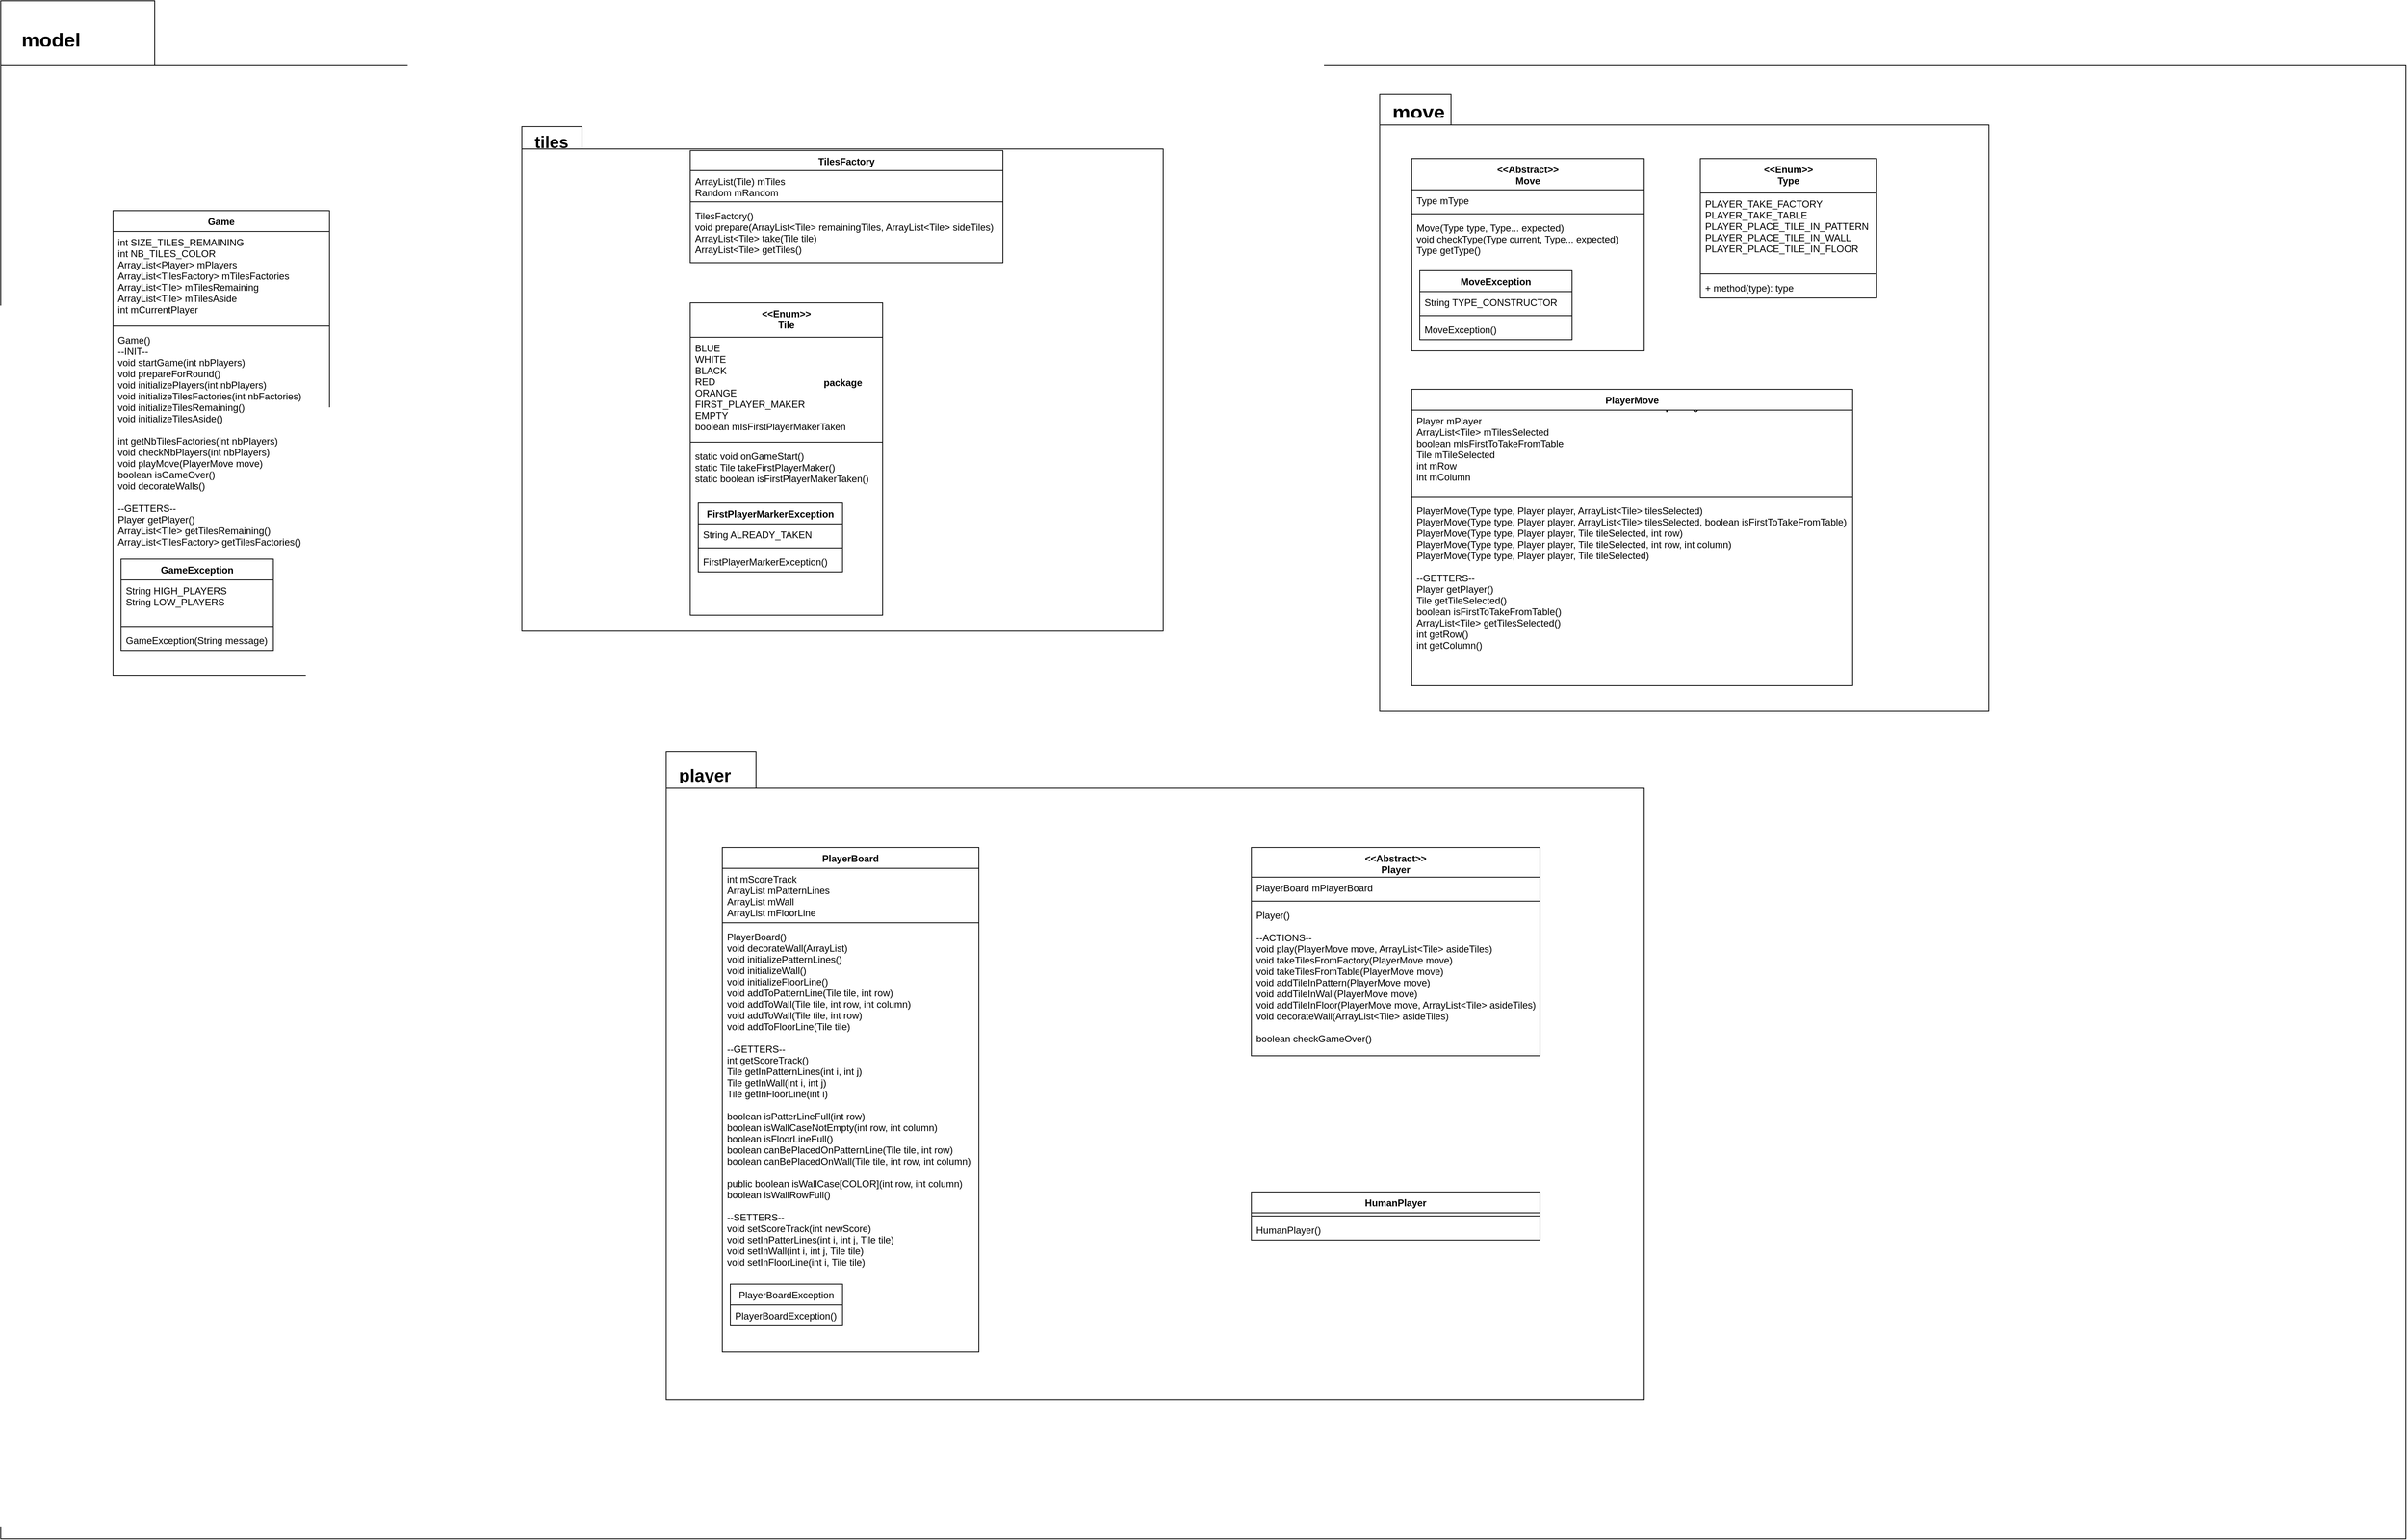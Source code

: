 <mxfile version="13.0.2" type="github">
  <diagram id="XCA9C4f2JsbgDVpI73ji" name="Page-1">
    <mxGraphModel dx="4024" dy="2411" grid="1" gridSize="10" guides="1" tooltips="1" connect="1" arrows="1" fold="1" page="1" pageScale="1" pageWidth="827" pageHeight="1169" math="0" shadow="0">
      <root>
        <mxCell id="0" />
        <mxCell id="1" parent="0" />
        <mxCell id="b1CXoUU1IrnRyMRFLuJq-70" value="" style="shape=folder;fontStyle=1;spacingTop=10;tabWidth=143;tabHeight=81;tabPosition=left;html=1;fontSize=12;" vertex="1" parent="1">
          <mxGeometry x="-860" y="-1017" width="3000" height="1920" as="geometry" />
        </mxCell>
        <mxCell id="b1CXoUU1IrnRyMRFLuJq-60" value="package" style="shape=folder;fontStyle=1;spacingTop=10;tabWidth=89;tabHeight=38;tabPosition=left;html=1;fontSize=12;" vertex="1" parent="1">
          <mxGeometry x="860" y="-900" width="760" height="770" as="geometry" />
        </mxCell>
        <mxCell id="b1CXoUU1IrnRyMRFLuJq-34" value="package" style="shape=folder;fontStyle=1;spacingTop=10;tabWidth=75;tabHeight=28;tabPosition=left;html=1;fontSize=12;" vertex="1" parent="1">
          <mxGeometry x="-210" y="-860" width="800" height="630" as="geometry" />
        </mxCell>
        <mxCell id="b1CXoUU1IrnRyMRFLuJq-10" value="" style="shape=folder;fontStyle=1;spacingTop=10;tabWidth=112;tabHeight=46;tabPosition=left;html=1;treeMoving=1;treeFolding=1;autosize=0;" vertex="1" parent="1">
          <mxGeometry x="-30" y="-80" width="1220" height="810" as="geometry" />
        </mxCell>
        <mxCell id="O8AdQkVKEZQIfbViCcOW-5" value="PlayerBoard&#xa;" style="swimlane;fontStyle=1;align=center;verticalAlign=top;childLayout=stackLayout;horizontal=1;startSize=26;horizontalStack=0;resizeParent=1;resizeParentMax=0;resizeLast=0;collapsible=1;marginBottom=0;" parent="1" vertex="1">
          <mxGeometry x="40" y="40" width="320" height="630" as="geometry" />
        </mxCell>
        <mxCell id="O8AdQkVKEZQIfbViCcOW-6" value="int mScoreTrack&#xa;ArrayList mPatternLines&#xa;ArrayList mWall&#xa;ArrayList mFloorLine" style="text;strokeColor=none;fillColor=none;align=left;verticalAlign=top;spacingLeft=4;spacingRight=4;overflow=hidden;rotatable=0;points=[[0,0.5],[1,0.5]];portConstraint=eastwest;" parent="O8AdQkVKEZQIfbViCcOW-5" vertex="1">
          <mxGeometry y="26" width="320" height="64" as="geometry" />
        </mxCell>
        <mxCell id="O8AdQkVKEZQIfbViCcOW-7" value="" style="line;strokeWidth=1;fillColor=none;align=left;verticalAlign=middle;spacingTop=-1;spacingLeft=3;spacingRight=3;rotatable=0;labelPosition=right;points=[];portConstraint=eastwest;" parent="O8AdQkVKEZQIfbViCcOW-5" vertex="1">
          <mxGeometry y="90" width="320" height="8" as="geometry" />
        </mxCell>
        <mxCell id="O8AdQkVKEZQIfbViCcOW-8" value="PlayerBoard()&#xa;void decorateWall(ArrayList)&#xa;void initializePatternLines()&#xa;void initializeWall()&#xa;void initializeFloorLine()&#xa;void addToPatternLine(Tile tile, int row)&#xa;void addToWall(Tile tile, int row, int column)&#xa;void addToWall(Tile tile, int row)&#xa;void addToFloorLine(Tile tile)&#xa;&#xa;--GETTERS--&#xa;int getScoreTrack()&#xa;Tile getInPatternLines(int i, int j)&#xa;Tile getInWall(int i, int j)&#xa;Tile getInFloorLine(int i)&#xa;&#xa;boolean isPatterLineFull(int row)&#xa;boolean isWallCaseNotEmpty(int row, int column)&#xa;boolean isFloorLineFull()&#xa;boolean canBePlacedOnPatternLine(Tile tile, int row)&#xa;boolean canBePlacedOnWall(Tile tile, int row, int column)&#xa;&#xa;public boolean isWallCase[COLOR](int row, int column)&#xa;boolean isWallRowFull()&#xa;&#xa;--SETTERS--&#xa;void setScoreTrack(int newScore)&#xa;void setInPatterLines(int i, int j, Tile tile)&#xa;void setInWall(int i, int j, Tile tile)&#xa;void setInFloorLine(int i, Tile tile)&#xa;" style="text;strokeColor=none;fillColor=none;align=left;verticalAlign=top;spacingLeft=4;spacingRight=4;overflow=hidden;rotatable=0;points=[[0,0.5],[1,0.5]];portConstraint=eastwest;" parent="O8AdQkVKEZQIfbViCcOW-5" vertex="1">
          <mxGeometry y="98" width="320" height="532" as="geometry" />
        </mxCell>
        <mxCell id="O8AdQkVKEZQIfbViCcOW-20" value="PlayerBoardException" style="swimlane;fontStyle=0;childLayout=stackLayout;horizontal=1;startSize=26;fillColor=none;horizontalStack=0;resizeParent=1;resizeParentMax=0;resizeLast=0;collapsible=1;marginBottom=0;" parent="1" vertex="1">
          <mxGeometry x="50" y="585" width="140" height="52" as="geometry" />
        </mxCell>
        <mxCell id="O8AdQkVKEZQIfbViCcOW-21" value="PlayerBoardException()" style="text;strokeColor=none;fillColor=none;align=left;verticalAlign=top;spacingLeft=4;spacingRight=4;overflow=hidden;rotatable=0;points=[[0,0.5],[1,0.5]];portConstraint=eastwest;" parent="O8AdQkVKEZQIfbViCcOW-20" vertex="1">
          <mxGeometry y="26" width="140" height="26" as="geometry" />
        </mxCell>
        <mxCell id="b1CXoUU1IrnRyMRFLuJq-11" value="player" style="text;strokeColor=none;fillColor=none;align=left;verticalAlign=top;spacingLeft=4;spacingRight=4;overflow=hidden;rotatable=0;points=[[0,0.5],[1,0.5]];portConstraint=eastwest;fontStyle=1;fontSize=22;" vertex="1" parent="1">
          <mxGeometry x="-20" y="-70" width="100" height="26" as="geometry" />
        </mxCell>
        <mxCell id="O8AdQkVKEZQIfbViCcOW-24" value="&lt;&lt;Abstract&gt;&gt;&#xa;Player" style="swimlane;fontStyle=1;align=center;verticalAlign=top;childLayout=stackLayout;horizontal=1;startSize=37;horizontalStack=0;resizeParent=1;resizeParentMax=0;resizeLast=0;collapsible=1;marginBottom=0;" parent="1" vertex="1">
          <mxGeometry x="700" y="40" width="360" height="260" as="geometry" />
        </mxCell>
        <mxCell id="O8AdQkVKEZQIfbViCcOW-25" value="PlayerBoard mPlayerBoard" style="text;strokeColor=none;fillColor=none;align=left;verticalAlign=top;spacingLeft=4;spacingRight=4;overflow=hidden;rotatable=0;points=[[0,0.5],[1,0.5]];portConstraint=eastwest;" parent="O8AdQkVKEZQIfbViCcOW-24" vertex="1">
          <mxGeometry y="37" width="360" height="26" as="geometry" />
        </mxCell>
        <mxCell id="O8AdQkVKEZQIfbViCcOW-26" value="" style="line;strokeWidth=1;fillColor=none;align=left;verticalAlign=middle;spacingTop=-1;spacingLeft=3;spacingRight=3;rotatable=0;labelPosition=right;points=[];portConstraint=eastwest;" parent="O8AdQkVKEZQIfbViCcOW-24" vertex="1">
          <mxGeometry y="63" width="360" height="8" as="geometry" />
        </mxCell>
        <mxCell id="O8AdQkVKEZQIfbViCcOW-27" value="Player()&#xa;&#xa;--ACTIONS--&#xa;void play(PlayerMove move, ArrayList&lt;Tile&gt; asideTiles)&#xa;void takeTilesFromFactory(PlayerMove move)&#xa;void takeTilesFromTable(PlayerMove move)&#xa;void addTileInPattern(PlayerMove move)&#xa;void addTileInWall(PlayerMove move)&#xa;void addTileInFloor(PlayerMove move, ArrayList&lt;Tile&gt; asideTiles)&#xa;void decorateWall(ArrayList&lt;Tile&gt; asideTiles)&#xa;&#xa;boolean checkGameOver()&#xa;" style="text;strokeColor=none;fillColor=none;align=left;verticalAlign=top;spacingLeft=4;spacingRight=4;overflow=hidden;rotatable=0;points=[[0,0.5],[1,0.5]];portConstraint=eastwest;" parent="O8AdQkVKEZQIfbViCcOW-24" vertex="1">
          <mxGeometry y="71" width="360" height="189" as="geometry" />
        </mxCell>
        <mxCell id="b1CXoUU1IrnRyMRFLuJq-6" value="HumanPlayer" style="swimlane;fontStyle=1;align=center;verticalAlign=top;childLayout=stackLayout;horizontal=1;startSize=26;horizontalStack=0;resizeParent=1;resizeParentMax=0;resizeLast=0;collapsible=1;marginBottom=0;" vertex="1" parent="1">
          <mxGeometry x="700" y="470" width="360" height="60" as="geometry" />
        </mxCell>
        <mxCell id="b1CXoUU1IrnRyMRFLuJq-8" value="" style="line;strokeWidth=1;fillColor=none;align=left;verticalAlign=middle;spacingTop=-1;spacingLeft=3;spacingRight=3;rotatable=0;labelPosition=right;points=[];portConstraint=eastwest;" vertex="1" parent="b1CXoUU1IrnRyMRFLuJq-6">
          <mxGeometry y="26" width="360" height="8" as="geometry" />
        </mxCell>
        <mxCell id="b1CXoUU1IrnRyMRFLuJq-9" value="HumanPlayer()" style="text;strokeColor=none;fillColor=none;align=left;verticalAlign=top;spacingLeft=4;spacingRight=4;overflow=hidden;rotatable=0;points=[[0,0.5],[1,0.5]];portConstraint=eastwest;" vertex="1" parent="b1CXoUU1IrnRyMRFLuJq-6">
          <mxGeometry y="34" width="360" height="26" as="geometry" />
        </mxCell>
        <mxCell id="b1CXoUU1IrnRyMRFLuJq-18" value="TilesFactory" style="swimlane;fontStyle=1;align=center;verticalAlign=top;childLayout=stackLayout;horizontal=1;startSize=25;horizontalStack=0;resizeParent=1;resizeParentMax=0;resizeLast=0;collapsible=1;marginBottom=0;fontSize=12;" vertex="1" parent="1">
          <mxGeometry y="-830" width="390" height="140" as="geometry" />
        </mxCell>
        <mxCell id="b1CXoUU1IrnRyMRFLuJq-19" value="ArrayList(Tile) mTiles&#xa;Random mRandom" style="text;strokeColor=none;fillColor=none;align=left;verticalAlign=top;spacingLeft=4;spacingRight=4;overflow=hidden;rotatable=0;points=[[0,0.5],[1,0.5]];portConstraint=eastwest;" vertex="1" parent="b1CXoUU1IrnRyMRFLuJq-18">
          <mxGeometry y="25" width="390" height="35" as="geometry" />
        </mxCell>
        <mxCell id="b1CXoUU1IrnRyMRFLuJq-20" value="" style="line;strokeWidth=1;fillColor=none;align=left;verticalAlign=middle;spacingTop=-1;spacingLeft=3;spacingRight=3;rotatable=0;labelPosition=right;points=[];portConstraint=eastwest;" vertex="1" parent="b1CXoUU1IrnRyMRFLuJq-18">
          <mxGeometry y="60" width="390" height="8" as="geometry" />
        </mxCell>
        <mxCell id="b1CXoUU1IrnRyMRFLuJq-21" value="TilesFactory()&#xa;void prepare(ArrayList&lt;Tile&gt; remainingTiles, ArrayList&lt;Tile&gt; sideTiles)&#xa;ArrayList&lt;Tile&gt; take(Tile tile)&#xa;ArrayList&lt;Tile&gt; getTiles()&#xa;" style="text;strokeColor=none;fillColor=none;align=left;verticalAlign=top;spacingLeft=4;spacingRight=4;overflow=hidden;rotatable=0;points=[[0,0.5],[1,0.5]];portConstraint=eastwest;" vertex="1" parent="b1CXoUU1IrnRyMRFLuJq-18">
          <mxGeometry y="68" width="390" height="72" as="geometry" />
        </mxCell>
        <mxCell id="b1CXoUU1IrnRyMRFLuJq-22" value="&lt;&lt;Enum&gt;&gt;&#xa;Tile" style="swimlane;fontStyle=1;align=center;verticalAlign=top;childLayout=stackLayout;horizontal=1;startSize=43;horizontalStack=0;resizeParent=1;resizeParentMax=0;resizeLast=0;collapsible=1;marginBottom=0;fontSize=12;" vertex="1" parent="1">
          <mxGeometry y="-640" width="240" height="390" as="geometry" />
        </mxCell>
        <mxCell id="b1CXoUU1IrnRyMRFLuJq-23" value="BLUE&#xa;WHITE&#xa;BLACK&#xa;RED&#xa;ORANGE&#xa;FIRST_PLAYER_MAKER&#xa;EMPTY&#xa;boolean mIsFirstPlayerMakerTaken&#xa;" style="text;strokeColor=none;fillColor=none;align=left;verticalAlign=top;spacingLeft=4;spacingRight=4;overflow=hidden;rotatable=0;points=[[0,0.5],[1,0.5]];portConstraint=eastwest;" vertex="1" parent="b1CXoUU1IrnRyMRFLuJq-22">
          <mxGeometry y="43" width="240" height="127" as="geometry" />
        </mxCell>
        <mxCell id="b1CXoUU1IrnRyMRFLuJq-24" value="" style="line;strokeWidth=1;fillColor=none;align=left;verticalAlign=middle;spacingTop=-1;spacingLeft=3;spacingRight=3;rotatable=0;labelPosition=right;points=[];portConstraint=eastwest;" vertex="1" parent="b1CXoUU1IrnRyMRFLuJq-22">
          <mxGeometry y="170" width="240" height="8" as="geometry" />
        </mxCell>
        <mxCell id="b1CXoUU1IrnRyMRFLuJq-25" value="static void onGameStart()&#xa;static Tile takeFirstPlayerMaker()&#xa;static boolean isFirstPlayerMakerTaken()&#xa;" style="text;strokeColor=none;fillColor=none;align=left;verticalAlign=top;spacingLeft=4;spacingRight=4;overflow=hidden;rotatable=0;points=[[0,0.5],[1,0.5]];portConstraint=eastwest;" vertex="1" parent="b1CXoUU1IrnRyMRFLuJq-22">
          <mxGeometry y="178" width="240" height="212" as="geometry" />
        </mxCell>
        <mxCell id="b1CXoUU1IrnRyMRFLuJq-30" value="FirstPlayerMarkerException" style="swimlane;fontStyle=1;align=center;verticalAlign=top;childLayout=stackLayout;horizontal=1;startSize=26;horizontalStack=0;resizeParent=1;resizeParentMax=0;resizeLast=0;collapsible=1;marginBottom=0;fontSize=12;" vertex="1" parent="1">
          <mxGeometry x="10" y="-390" width="180" height="86" as="geometry" />
        </mxCell>
        <mxCell id="b1CXoUU1IrnRyMRFLuJq-31" value="String ALREADY_TAKEN" style="text;strokeColor=none;fillColor=none;align=left;verticalAlign=top;spacingLeft=4;spacingRight=4;overflow=hidden;rotatable=0;points=[[0,0.5],[1,0.5]];portConstraint=eastwest;" vertex="1" parent="b1CXoUU1IrnRyMRFLuJq-30">
          <mxGeometry y="26" width="180" height="26" as="geometry" />
        </mxCell>
        <mxCell id="b1CXoUU1IrnRyMRFLuJq-32" value="" style="line;strokeWidth=1;fillColor=none;align=left;verticalAlign=middle;spacingTop=-1;spacingLeft=3;spacingRight=3;rotatable=0;labelPosition=right;points=[];portConstraint=eastwest;" vertex="1" parent="b1CXoUU1IrnRyMRFLuJq-30">
          <mxGeometry y="52" width="180" height="8" as="geometry" />
        </mxCell>
        <mxCell id="b1CXoUU1IrnRyMRFLuJq-33" value="FirstPlayerMarkerException()" style="text;strokeColor=none;fillColor=none;align=left;verticalAlign=top;spacingLeft=4;spacingRight=4;overflow=hidden;rotatable=0;points=[[0,0.5],[1,0.5]];portConstraint=eastwest;" vertex="1" parent="b1CXoUU1IrnRyMRFLuJq-30">
          <mxGeometry y="60" width="180" height="26" as="geometry" />
        </mxCell>
        <mxCell id="b1CXoUU1IrnRyMRFLuJq-35" value="tiles" style="text;strokeColor=none;fillColor=none;align=left;verticalAlign=top;spacingLeft=4;spacingRight=4;overflow=hidden;rotatable=0;points=[[0,0.5],[1,0.5]];portConstraint=eastwest;fontSize=21;fontStyle=1" vertex="1" parent="1">
          <mxGeometry x="-200" y="-860" width="100" height="26" as="geometry" />
        </mxCell>
        <mxCell id="b1CXoUU1IrnRyMRFLuJq-37" value="&lt;&lt;Abstract&gt;&gt;&#xa;Move" style="swimlane;fontStyle=1;align=center;verticalAlign=top;childLayout=stackLayout;horizontal=1;startSize=39;horizontalStack=0;resizeParent=1;resizeParentMax=0;resizeLast=0;collapsible=1;marginBottom=0;fontSize=12;" vertex="1" parent="1">
          <mxGeometry x="900" y="-820" width="290" height="240" as="geometry" />
        </mxCell>
        <mxCell id="b1CXoUU1IrnRyMRFLuJq-38" value="Type mType" style="text;strokeColor=none;fillColor=none;align=left;verticalAlign=top;spacingLeft=4;spacingRight=4;overflow=hidden;rotatable=0;points=[[0,0.5],[1,0.5]];portConstraint=eastwest;" vertex="1" parent="b1CXoUU1IrnRyMRFLuJq-37">
          <mxGeometry y="39" width="290" height="26" as="geometry" />
        </mxCell>
        <mxCell id="b1CXoUU1IrnRyMRFLuJq-39" value="" style="line;strokeWidth=1;fillColor=none;align=left;verticalAlign=middle;spacingTop=-1;spacingLeft=3;spacingRight=3;rotatable=0;labelPosition=right;points=[];portConstraint=eastwest;" vertex="1" parent="b1CXoUU1IrnRyMRFLuJq-37">
          <mxGeometry y="65" width="290" height="8" as="geometry" />
        </mxCell>
        <mxCell id="b1CXoUU1IrnRyMRFLuJq-40" value="Move(Type type, Type... expected)&#xa;void checkType(Type current, Type... expected)&#xa;Type getType()&#xa;&#xa;" style="text;strokeColor=none;fillColor=none;align=left;verticalAlign=top;spacingLeft=4;spacingRight=4;overflow=hidden;rotatable=0;points=[[0,0.5],[1,0.5]];portConstraint=eastwest;" vertex="1" parent="b1CXoUU1IrnRyMRFLuJq-37">
          <mxGeometry y="73" width="290" height="167" as="geometry" />
        </mxCell>
        <mxCell id="b1CXoUU1IrnRyMRFLuJq-41" value="MoveException" style="swimlane;fontStyle=1;align=center;verticalAlign=top;childLayout=stackLayout;horizontal=1;startSize=26;horizontalStack=0;resizeParent=1;resizeParentMax=0;resizeLast=0;collapsible=1;marginBottom=0;fontSize=12;" vertex="1" parent="1">
          <mxGeometry x="910" y="-680" width="190" height="86" as="geometry" />
        </mxCell>
        <mxCell id="b1CXoUU1IrnRyMRFLuJq-42" value="String TYPE_CONSTRUCTOR" style="text;strokeColor=none;fillColor=none;align=left;verticalAlign=top;spacingLeft=4;spacingRight=4;overflow=hidden;rotatable=0;points=[[0,0.5],[1,0.5]];portConstraint=eastwest;" vertex="1" parent="b1CXoUU1IrnRyMRFLuJq-41">
          <mxGeometry y="26" width="190" height="26" as="geometry" />
        </mxCell>
        <mxCell id="b1CXoUU1IrnRyMRFLuJq-43" value="" style="line;strokeWidth=1;fillColor=none;align=left;verticalAlign=middle;spacingTop=-1;spacingLeft=3;spacingRight=3;rotatable=0;labelPosition=right;points=[];portConstraint=eastwest;" vertex="1" parent="b1CXoUU1IrnRyMRFLuJq-41">
          <mxGeometry y="52" width="190" height="8" as="geometry" />
        </mxCell>
        <mxCell id="b1CXoUU1IrnRyMRFLuJq-44" value="MoveException()" style="text;strokeColor=none;fillColor=none;align=left;verticalAlign=top;spacingLeft=4;spacingRight=4;overflow=hidden;rotatable=0;points=[[0,0.5],[1,0.5]];portConstraint=eastwest;" vertex="1" parent="b1CXoUU1IrnRyMRFLuJq-41">
          <mxGeometry y="60" width="190" height="26" as="geometry" />
        </mxCell>
        <mxCell id="b1CXoUU1IrnRyMRFLuJq-45" value="&lt;&lt;Enum&gt;&gt;&#xa;Type" style="swimlane;fontStyle=1;align=center;verticalAlign=top;childLayout=stackLayout;horizontal=1;startSize=43;horizontalStack=0;resizeParent=1;resizeParentMax=0;resizeLast=0;collapsible=1;marginBottom=0;fontSize=12;" vertex="1" parent="1">
          <mxGeometry x="1260" y="-820" width="220" height="174" as="geometry" />
        </mxCell>
        <mxCell id="b1CXoUU1IrnRyMRFLuJq-46" value="PLAYER_TAKE_FACTORY&#xa;PLAYER_TAKE_TABLE&#xa;PLAYER_PLACE_TILE_IN_PATTERN&#xa;PLAYER_PLACE_TILE_IN_WALL&#xa;PLAYER_PLACE_TILE_IN_FLOOR &#xa;" style="text;strokeColor=none;fillColor=none;align=left;verticalAlign=top;spacingLeft=4;spacingRight=4;overflow=hidden;rotatable=0;points=[[0,0.5],[1,0.5]];portConstraint=eastwest;" vertex="1" parent="b1CXoUU1IrnRyMRFLuJq-45">
          <mxGeometry y="43" width="220" height="97" as="geometry" />
        </mxCell>
        <mxCell id="b1CXoUU1IrnRyMRFLuJq-47" value="" style="line;strokeWidth=1;fillColor=none;align=left;verticalAlign=middle;spacingTop=-1;spacingLeft=3;spacingRight=3;rotatable=0;labelPosition=right;points=[];portConstraint=eastwest;" vertex="1" parent="b1CXoUU1IrnRyMRFLuJq-45">
          <mxGeometry y="140" width="220" height="8" as="geometry" />
        </mxCell>
        <mxCell id="b1CXoUU1IrnRyMRFLuJq-48" value="+ method(type): type" style="text;strokeColor=none;fillColor=none;align=left;verticalAlign=top;spacingLeft=4;spacingRight=4;overflow=hidden;rotatable=0;points=[[0,0.5],[1,0.5]];portConstraint=eastwest;" vertex="1" parent="b1CXoUU1IrnRyMRFLuJq-45">
          <mxGeometry y="148" width="220" height="26" as="geometry" />
        </mxCell>
        <mxCell id="b1CXoUU1IrnRyMRFLuJq-49" value="PlayerMove" style="swimlane;fontStyle=1;align=center;verticalAlign=top;childLayout=stackLayout;horizontal=1;startSize=26;horizontalStack=0;resizeParent=1;resizeParentMax=0;resizeLast=0;collapsible=1;marginBottom=0;fontSize=12;" vertex="1" parent="1">
          <mxGeometry x="900" y="-532" width="550" height="370" as="geometry" />
        </mxCell>
        <mxCell id="b1CXoUU1IrnRyMRFLuJq-50" value="Player mPlayer&#xa;ArrayList&lt;Tile&gt; mTilesSelected&#xa;boolean mIsFirstToTakeFromTable&#xa;Tile mTileSelected&#xa;int mRow&#xa;int mColumn&#xa; " style="text;strokeColor=none;fillColor=none;align=left;verticalAlign=top;spacingLeft=4;spacingRight=4;overflow=hidden;rotatable=0;points=[[0,0.5],[1,0.5]];portConstraint=eastwest;" vertex="1" parent="b1CXoUU1IrnRyMRFLuJq-49">
          <mxGeometry y="26" width="550" height="104" as="geometry" />
        </mxCell>
        <mxCell id="b1CXoUU1IrnRyMRFLuJq-51" value="" style="line;strokeWidth=1;fillColor=none;align=left;verticalAlign=middle;spacingTop=-1;spacingLeft=3;spacingRight=3;rotatable=0;labelPosition=right;points=[];portConstraint=eastwest;" vertex="1" parent="b1CXoUU1IrnRyMRFLuJq-49">
          <mxGeometry y="130" width="550" height="8" as="geometry" />
        </mxCell>
        <mxCell id="b1CXoUU1IrnRyMRFLuJq-52" value="PlayerMove(Type type, Player player, ArrayList&lt;Tile&gt; tilesSelected)&#xa;PlayerMove(Type type, Player player, ArrayList&lt;Tile&gt; tilesSelected, boolean isFirstToTakeFromTable)&#xa;PlayerMove(Type type, Player player, Tile tileSelected, int row)&#xa;PlayerMove(Type type, Player player, Tile tileSelected, int row, int column)&#xa;PlayerMove(Type type, Player player, Tile tileSelected)&#xa;&#xa;--GETTERS--&#xa;Player getPlayer()&#xa;Tile getTileSelected()&#xa;boolean isFirstToTakeFromTable()&#xa;ArrayList&lt;Tile&gt; getTilesSelected()&#xa;int getRow()&#xa;int getColumn()&#xa;" style="text;strokeColor=none;fillColor=none;align=left;verticalAlign=top;spacingLeft=4;spacingRight=4;overflow=hidden;rotatable=0;points=[[0,0.5],[1,0.5]];portConstraint=eastwest;" vertex="1" parent="b1CXoUU1IrnRyMRFLuJq-49">
          <mxGeometry y="138" width="550" height="232" as="geometry" />
        </mxCell>
        <mxCell id="b1CXoUU1IrnRyMRFLuJq-61" value="move" style="text;strokeColor=none;fillColor=none;align=left;verticalAlign=top;spacingLeft=4;spacingRight=4;overflow=hidden;rotatable=0;points=[[0,0.5],[1,0.5]];portConstraint=eastwest;fontSize=25;fontStyle=1" vertex="1" parent="1">
          <mxGeometry x="870" y="-900" width="100" height="25" as="geometry" />
        </mxCell>
        <mxCell id="b1CXoUU1IrnRyMRFLuJq-62" value="Game" style="swimlane;fontStyle=1;align=center;verticalAlign=top;childLayout=stackLayout;horizontal=1;startSize=26;horizontalStack=0;resizeParent=1;resizeParentMax=0;resizeLast=0;collapsible=1;marginBottom=0;fontSize=12;" vertex="1" parent="1">
          <mxGeometry x="-720" y="-755" width="270" height="580" as="geometry" />
        </mxCell>
        <mxCell id="b1CXoUU1IrnRyMRFLuJq-63" value="int SIZE_TILES_REMAINING&#xa;int NB_TILES_COLOR&#xa;ArrayList&lt;Player&gt; mPlayers&#xa;ArrayList&lt;TilesFactory&gt; mTilesFactories&#xa;ArrayList&lt;Tile&gt; mTilesRemaining&#xa;ArrayList&lt;Tile&gt; mTilesAside&#xa;int mCurrentPlayer" style="text;strokeColor=none;fillColor=none;align=left;verticalAlign=top;spacingLeft=4;spacingRight=4;overflow=hidden;rotatable=0;points=[[0,0.5],[1,0.5]];portConstraint=eastwest;" vertex="1" parent="b1CXoUU1IrnRyMRFLuJq-62">
          <mxGeometry y="26" width="270" height="114" as="geometry" />
        </mxCell>
        <mxCell id="b1CXoUU1IrnRyMRFLuJq-64" value="" style="line;strokeWidth=1;fillColor=none;align=left;verticalAlign=middle;spacingTop=-1;spacingLeft=3;spacingRight=3;rotatable=0;labelPosition=right;points=[];portConstraint=eastwest;" vertex="1" parent="b1CXoUU1IrnRyMRFLuJq-62">
          <mxGeometry y="140" width="270" height="8" as="geometry" />
        </mxCell>
        <mxCell id="b1CXoUU1IrnRyMRFLuJq-65" value="Game()&#xa;--INIT--&#xa;void startGame(int nbPlayers)&#xa;void prepareForRound()&#xa;void initializePlayers(int nbPlayers)&#xa;void initializeTilesFactories(int nbFactories)&#xa;void initializeTilesRemaining()&#xa;void initializeTilesAside()&#xa;&#xa;int getNbTilesFactories(int nbPlayers)&#xa;void checkNbPlayers(int nbPlayers)&#xa;void playMove(PlayerMove move)&#xa;boolean isGameOver()&#xa;void decorateWalls()&#xa;&#xa;--GETTERS--&#xa;Player getPlayer()&#xa;ArrayList&lt;Tile&gt; getTilesRemaining()&#xa;ArrayList&lt;TilesFactory&gt; getTilesFactories()&#xa;&#xa;" style="text;strokeColor=none;fillColor=none;align=left;verticalAlign=top;spacingLeft=4;spacingRight=4;overflow=hidden;rotatable=0;points=[[0,0.5],[1,0.5]];portConstraint=eastwest;" vertex="1" parent="b1CXoUU1IrnRyMRFLuJq-62">
          <mxGeometry y="148" width="270" height="432" as="geometry" />
        </mxCell>
        <mxCell id="b1CXoUU1IrnRyMRFLuJq-66" value="GameException" style="swimlane;fontStyle=1;align=center;verticalAlign=top;childLayout=stackLayout;horizontal=1;startSize=26;horizontalStack=0;resizeParent=1;resizeParentMax=0;resizeLast=0;collapsible=1;marginBottom=0;fontSize=12;" vertex="1" parent="1">
          <mxGeometry x="-710" y="-320" width="190" height="114" as="geometry" />
        </mxCell>
        <mxCell id="b1CXoUU1IrnRyMRFLuJq-67" value="String HIGH_PLAYERS&#xa;String LOW_PLAYERS " style="text;strokeColor=none;fillColor=none;align=left;verticalAlign=top;spacingLeft=4;spacingRight=4;overflow=hidden;rotatable=0;points=[[0,0.5],[1,0.5]];portConstraint=eastwest;" vertex="1" parent="b1CXoUU1IrnRyMRFLuJq-66">
          <mxGeometry y="26" width="190" height="54" as="geometry" />
        </mxCell>
        <mxCell id="b1CXoUU1IrnRyMRFLuJq-68" value="" style="line;strokeWidth=1;fillColor=none;align=left;verticalAlign=middle;spacingTop=-1;spacingLeft=3;spacingRight=3;rotatable=0;labelPosition=right;points=[];portConstraint=eastwest;" vertex="1" parent="b1CXoUU1IrnRyMRFLuJq-66">
          <mxGeometry y="80" width="190" height="8" as="geometry" />
        </mxCell>
        <mxCell id="b1CXoUU1IrnRyMRFLuJq-69" value="GameException(String message)" style="text;strokeColor=none;fillColor=none;align=left;verticalAlign=top;spacingLeft=4;spacingRight=4;overflow=hidden;rotatable=0;points=[[0,0.5],[1,0.5]];portConstraint=eastwest;" vertex="1" parent="b1CXoUU1IrnRyMRFLuJq-66">
          <mxGeometry y="88" width="190" height="26" as="geometry" />
        </mxCell>
        <mxCell id="b1CXoUU1IrnRyMRFLuJq-71" value="model" style="text;strokeColor=none;fillColor=none;align=left;verticalAlign=top;spacingLeft=4;spacingRight=4;overflow=hidden;rotatable=0;points=[[0,0.5],[1,0.5]];portConstraint=eastwest;fontSize=25;fontStyle=1" vertex="1" parent="1">
          <mxGeometry x="-840" y="-990" width="100" height="26" as="geometry" />
        </mxCell>
      </root>
    </mxGraphModel>
  </diagram>
</mxfile>

